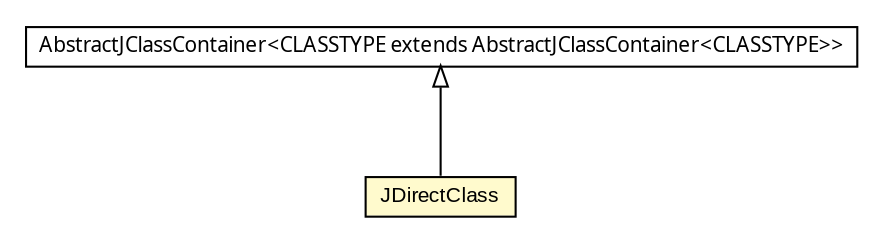 #!/usr/local/bin/dot
#
# Class diagram 
# Generated by UMLGraph version 5.1 (http://www.umlgraph.org/)
#

digraph G {
	edge [fontname="arial",fontsize=10,labelfontname="arial",labelfontsize=10];
	node [fontname="arial",fontsize=10,shape=plaintext];
	nodesep=0.25;
	ranksep=0.5;
	// com.helger.jcodemodel.JDirectClass
	c6851 [label=<<table title="com.helger.jcodemodel.JDirectClass" border="0" cellborder="1" cellspacing="0" cellpadding="2" port="p" bgcolor="lemonChiffon" href="./JDirectClass.html">
		<tr><td><table border="0" cellspacing="0" cellpadding="1">
<tr><td align="center" balign="center"> JDirectClass </td></tr>
		</table></td></tr>
		</table>>, fontname="arial", fontcolor="black", fontsize=10.0];
	// com.helger.jcodemodel.AbstractJClassContainer<CLASSTYPE extends com.helger.jcodemodel.AbstractJClassContainer<CLASSTYPE>>
	c6895 [label=<<table title="com.helger.jcodemodel.AbstractJClassContainer" border="0" cellborder="1" cellspacing="0" cellpadding="2" port="p" href="./AbstractJClassContainer.html">
		<tr><td><table border="0" cellspacing="0" cellpadding="1">
<tr><td align="center" balign="center"><font face="ariali"> AbstractJClassContainer&lt;CLASSTYPE extends AbstractJClassContainer&lt;CLASSTYPE&gt;&gt; </font></td></tr>
		</table></td></tr>
		</table>>, fontname="arial", fontcolor="black", fontsize=10.0];
	//com.helger.jcodemodel.JDirectClass extends com.helger.jcodemodel.AbstractJClassContainer<com.helger.jcodemodel.JDirectClass>
	c6895:p -> c6851:p [dir=back,arrowtail=empty];
}

